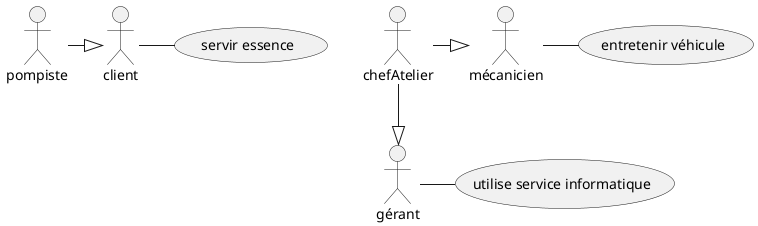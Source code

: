 @startuml exo1
client - (servir essence)
pompiste -|> client
gérant - (utilise service informatique)
mécanicien - (entretenir véhicule)
chefAtelier -down-|> gérant
chefAtelier -|> mécanicien
@enduml

@startuml exo2
AgentDeVoyage - (OrganiserVoyage)
Client - (RéserverChambreHôtel)
Client -- (RéserverTaxi)
Client -- (RéserverBilletTrain)
AgentDeVoyage -up- (EtablirUneFactureDétaillée)
@enduml

@startuml exo3
Client -- (EmprunterUneVidéo)
(EmprunterUneVidéo) -> (RechercherUneVidéo): "inclure"
Client - (RestituerUneVidéo)
@enduml